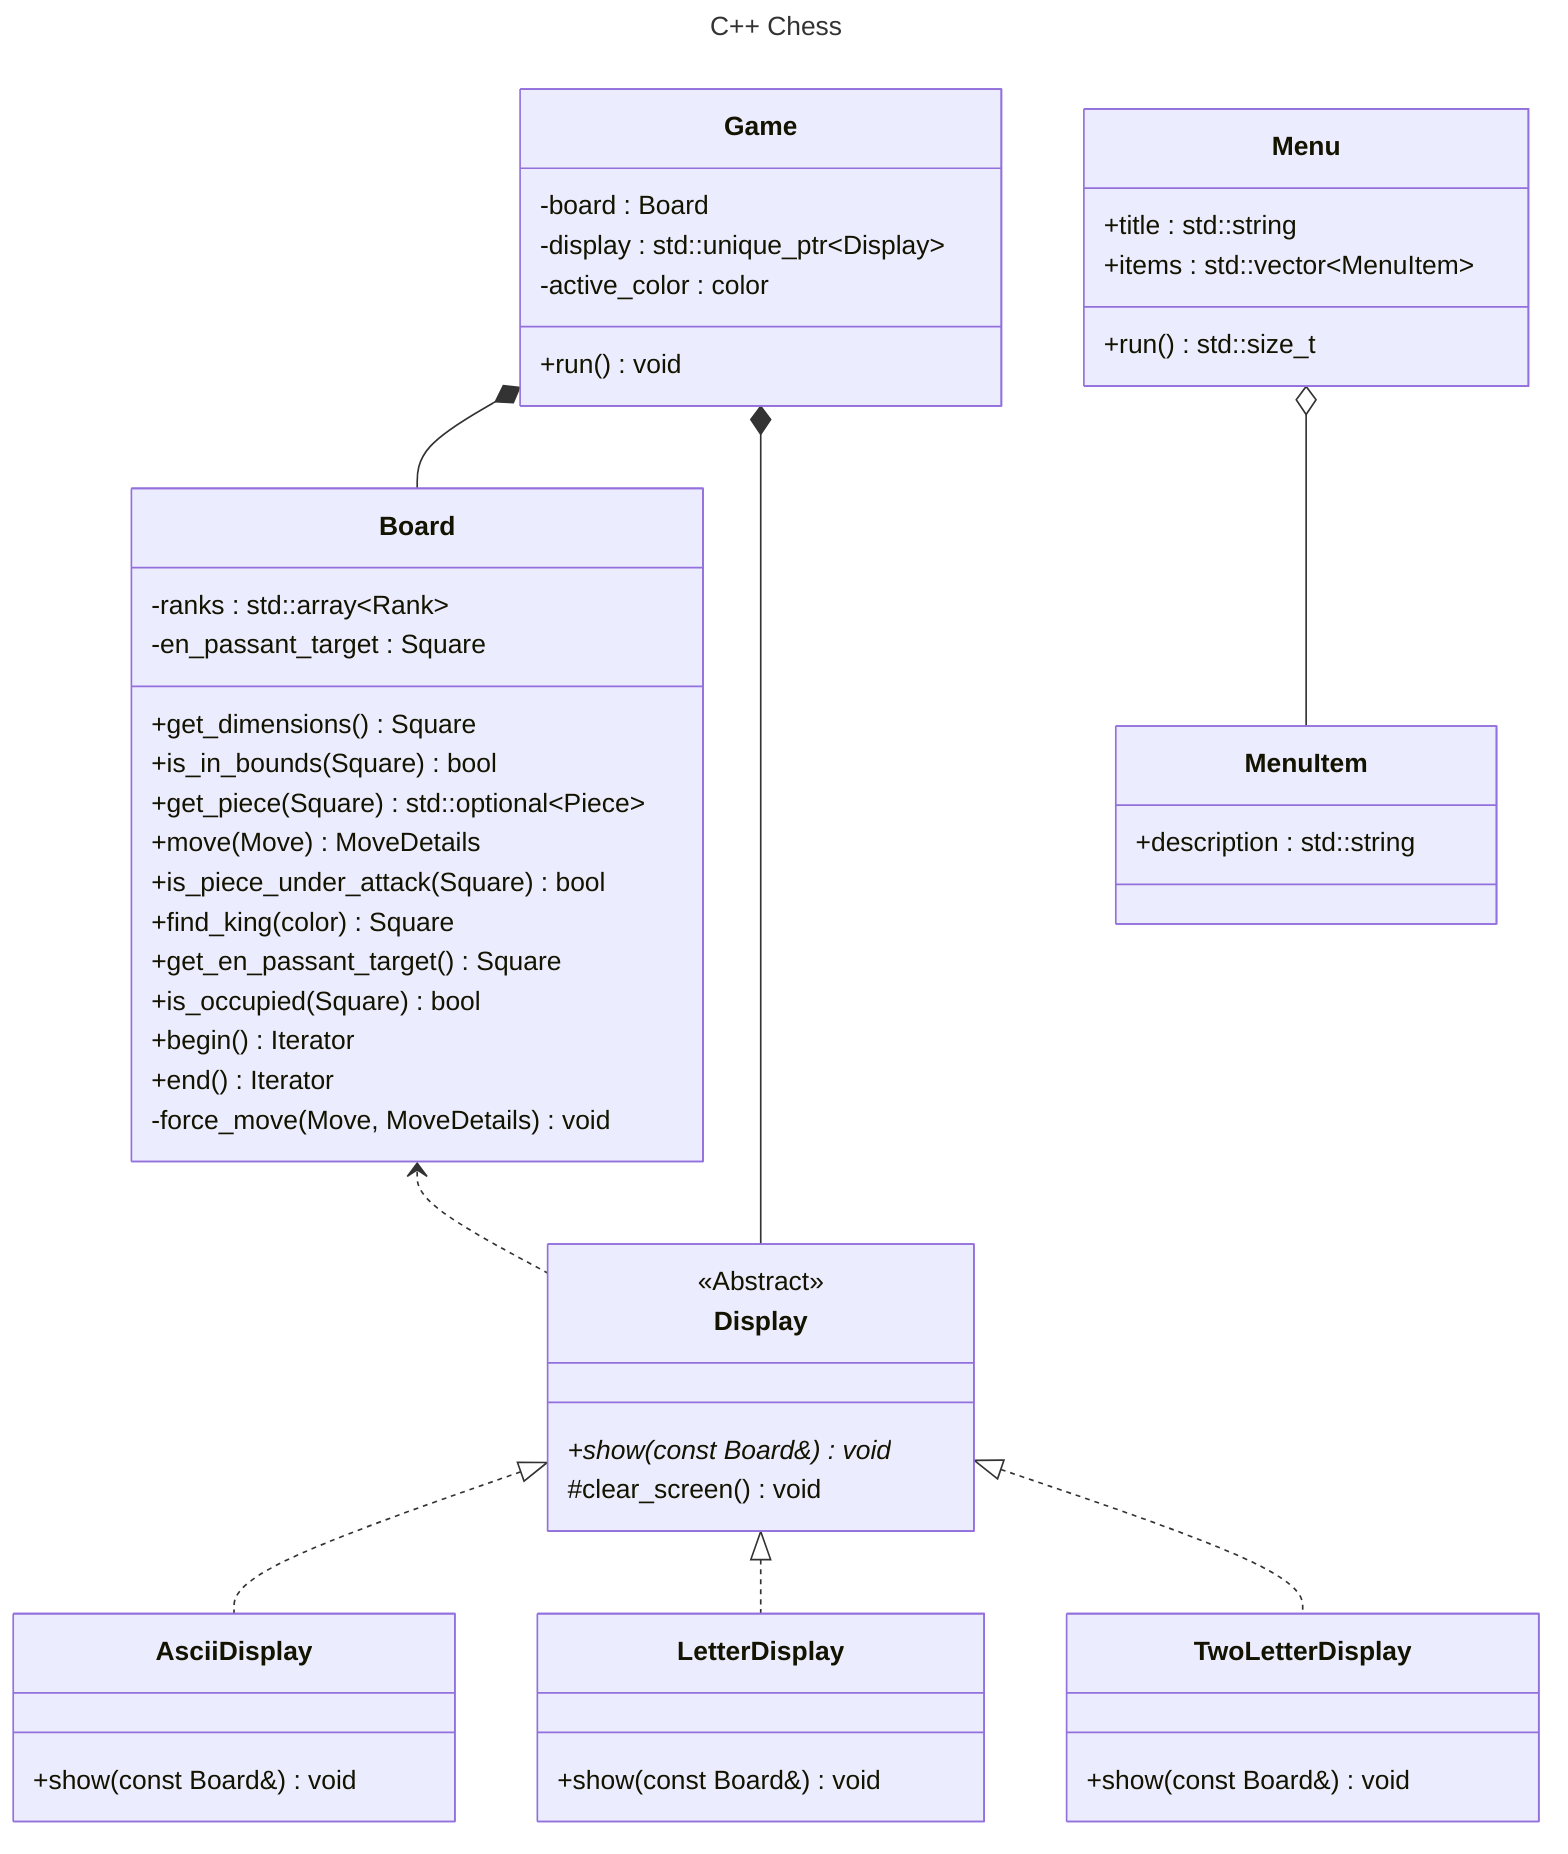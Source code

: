 ---
title: C++ Chess
---

classDiagram
	Game *-- Board
	Game *-- Display

	Display <|.. AsciiDisplay
	Display <|.. LetterDisplay
	Display <|.. TwoLetterDisplay

	Board <.. Display

	Menu o-- MenuItem

	class Game {
		-board : Board
		-display : std::unique_ptr~Display~
		-active_color : color

		+run() void
	}

	class Board {
		-ranks : std::array~Rank~
		-en_passant_target : Square

		+get_dimensions() Square
		+is_in_bounds(Square) bool
		+get_piece(Square) std::optional~Piece~
		+move(Move) MoveDetails
		+is_piece_under_attack(Square) bool
		+find_king(color) Square
		+get_en_passant_target() Square
		+is_occupied(Square) bool
		+begin() Iterator
		+end() Iterator
		-force_move(Move, MoveDetails) void
	}

	class Display {
		<<Abstract>>

		+show(const Board&)* void
		#clear_screen() void
	}

	class AsciiDisplay {
		+show(const Board&) void
	}

	class LetterDisplay {
		+show(const Board&) void
	}

	class TwoLetterDisplay {
		+show(const Board&) void
	}

	class Menu {
		+title : std::string
		+items : std::vector~MenuItem~

		+run() std::size_t
	}

	class MenuItem {
		+description : std::string
	}